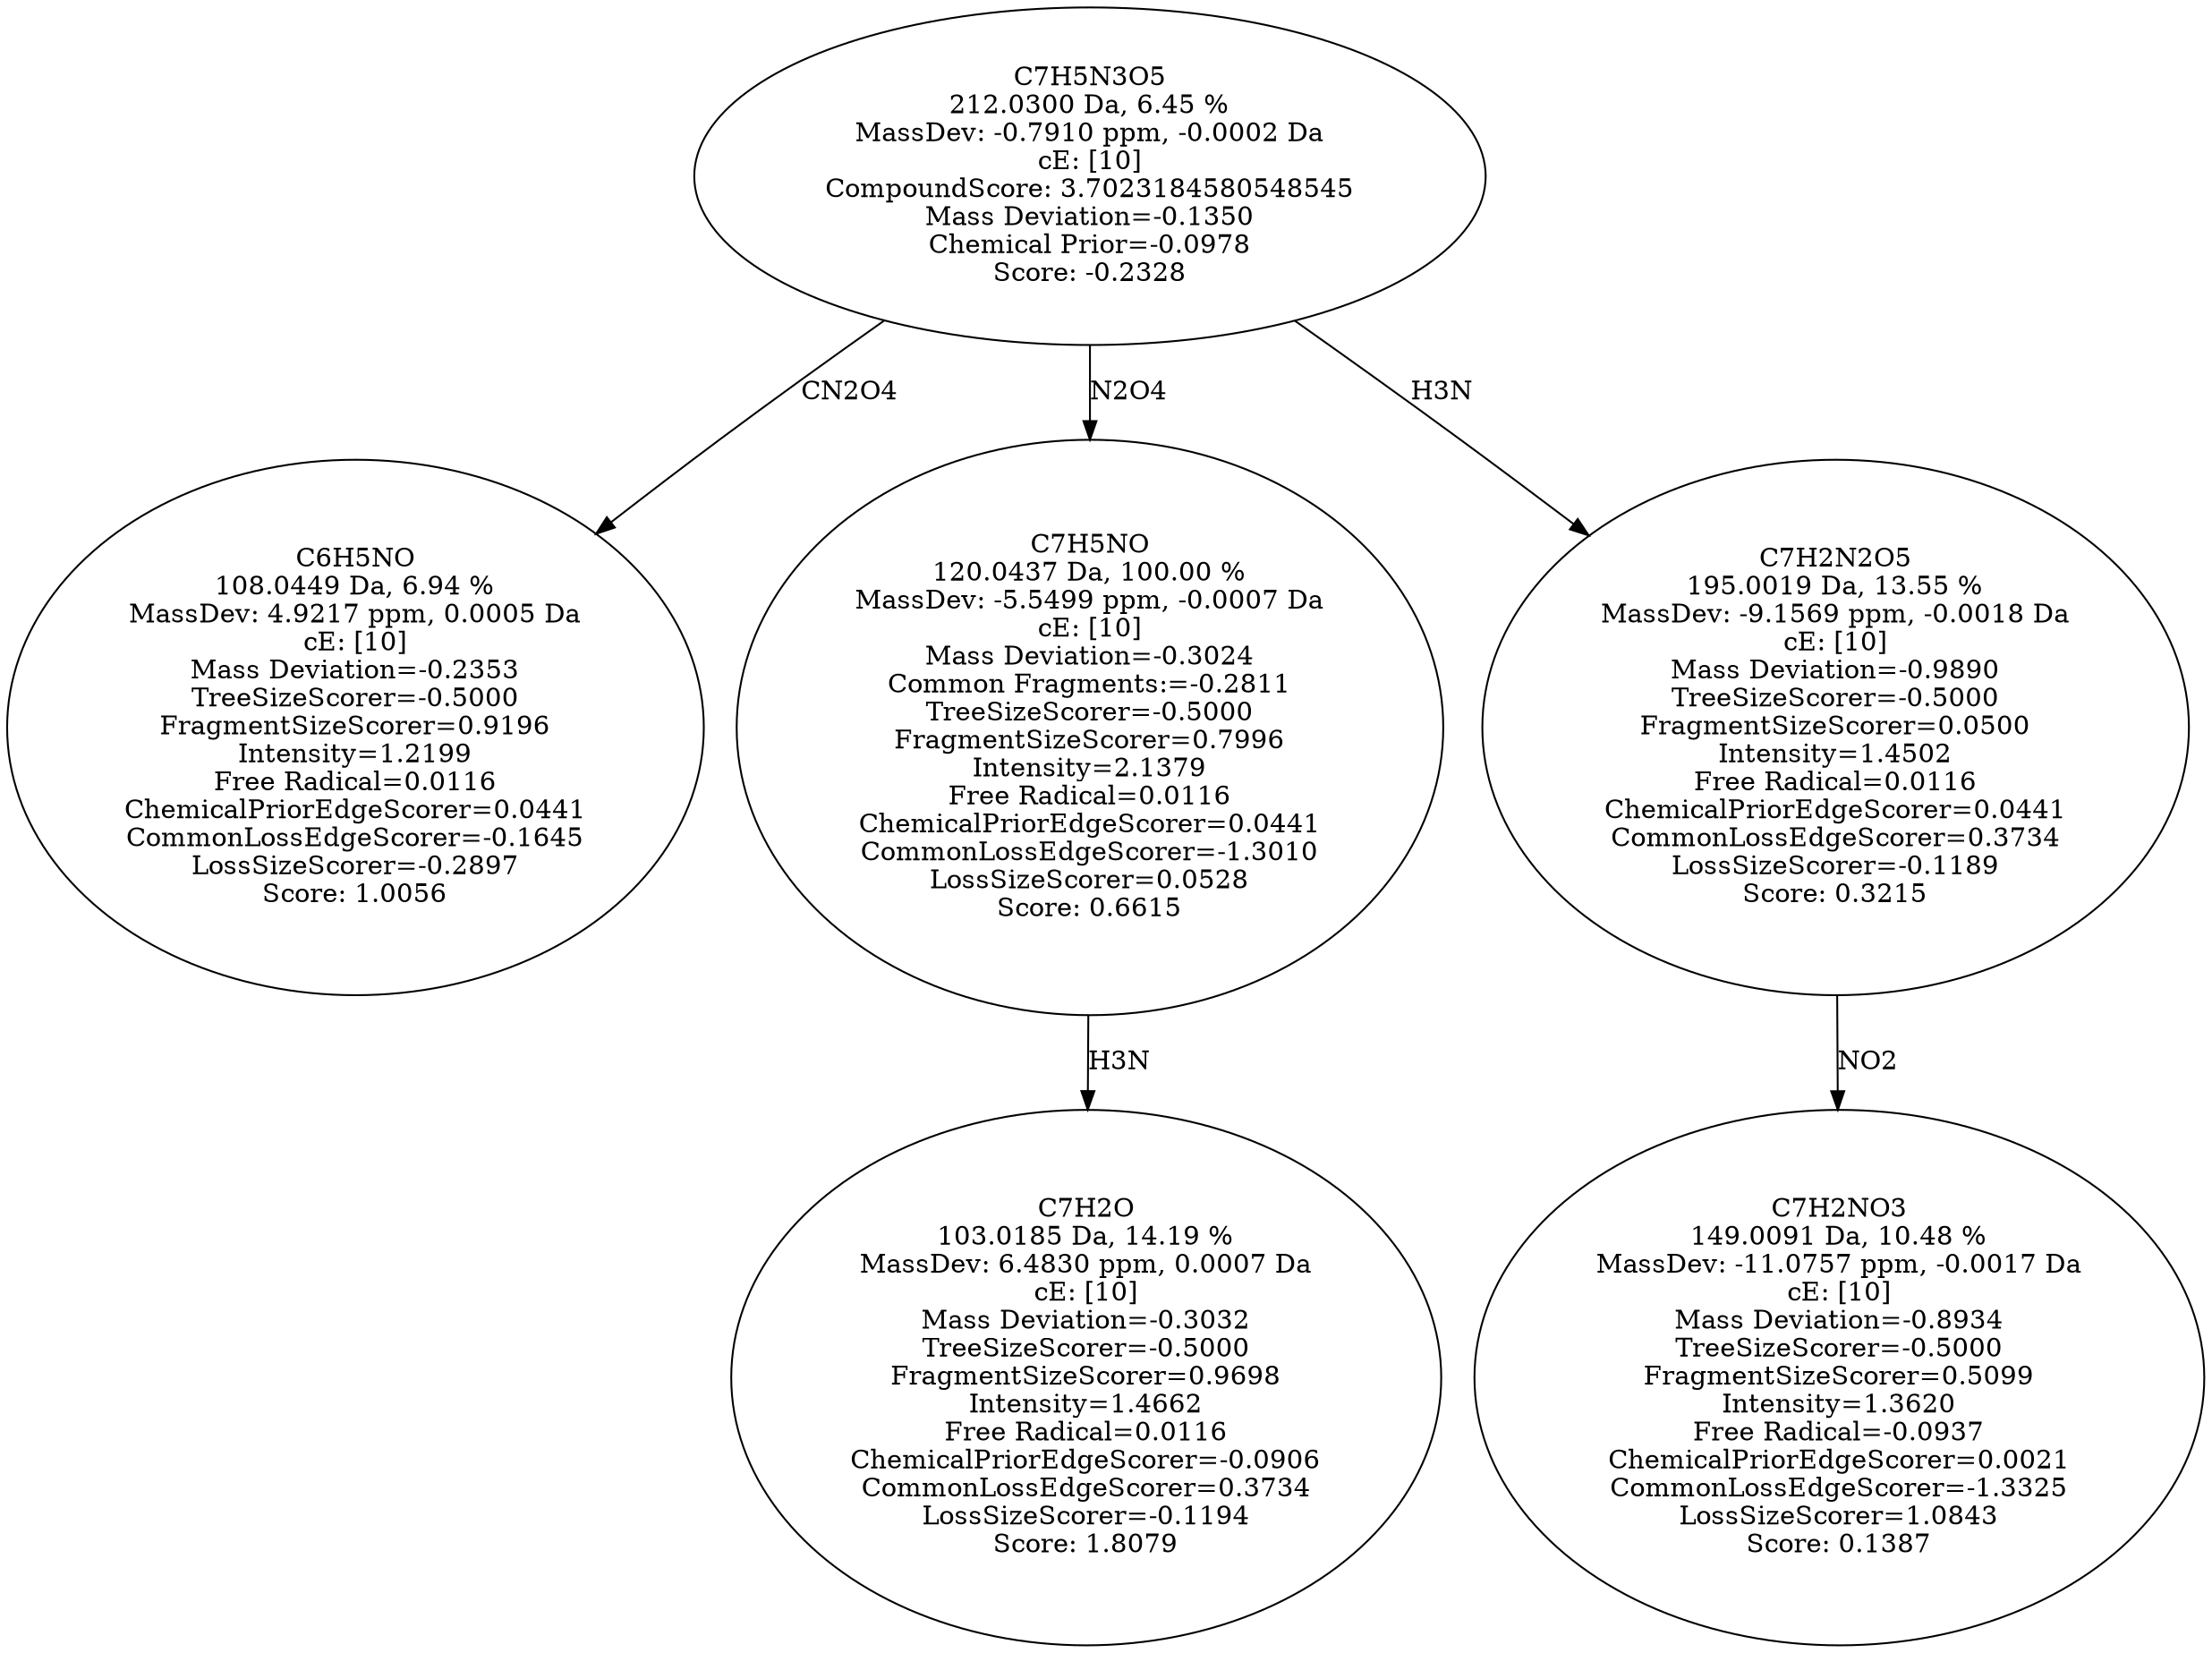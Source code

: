 strict digraph {
v1 [label="C6H5NO\n108.0449 Da, 6.94 %\nMassDev: 4.9217 ppm, 0.0005 Da\ncE: [10]\nMass Deviation=-0.2353\nTreeSizeScorer=-0.5000\nFragmentSizeScorer=0.9196\nIntensity=1.2199\nFree Radical=0.0116\nChemicalPriorEdgeScorer=0.0441\nCommonLossEdgeScorer=-0.1645\nLossSizeScorer=-0.2897\nScore: 1.0056"];
v2 [label="C7H2O\n103.0185 Da, 14.19 %\nMassDev: 6.4830 ppm, 0.0007 Da\ncE: [10]\nMass Deviation=-0.3032\nTreeSizeScorer=-0.5000\nFragmentSizeScorer=0.9698\nIntensity=1.4662\nFree Radical=0.0116\nChemicalPriorEdgeScorer=-0.0906\nCommonLossEdgeScorer=0.3734\nLossSizeScorer=-0.1194\nScore: 1.8079"];
v3 [label="C7H5NO\n120.0437 Da, 100.00 %\nMassDev: -5.5499 ppm, -0.0007 Da\ncE: [10]\nMass Deviation=-0.3024\nCommon Fragments:=-0.2811\nTreeSizeScorer=-0.5000\nFragmentSizeScorer=0.7996\nIntensity=2.1379\nFree Radical=0.0116\nChemicalPriorEdgeScorer=0.0441\nCommonLossEdgeScorer=-1.3010\nLossSizeScorer=0.0528\nScore: 0.6615"];
v4 [label="C7H2NO3\n149.0091 Da, 10.48 %\nMassDev: -11.0757 ppm, -0.0017 Da\ncE: [10]\nMass Deviation=-0.8934\nTreeSizeScorer=-0.5000\nFragmentSizeScorer=0.5099\nIntensity=1.3620\nFree Radical=-0.0937\nChemicalPriorEdgeScorer=0.0021\nCommonLossEdgeScorer=-1.3325\nLossSizeScorer=1.0843\nScore: 0.1387"];
v5 [label="C7H2N2O5\n195.0019 Da, 13.55 %\nMassDev: -9.1569 ppm, -0.0018 Da\ncE: [10]\nMass Deviation=-0.9890\nTreeSizeScorer=-0.5000\nFragmentSizeScorer=0.0500\nIntensity=1.4502\nFree Radical=0.0116\nChemicalPriorEdgeScorer=0.0441\nCommonLossEdgeScorer=0.3734\nLossSizeScorer=-0.1189\nScore: 0.3215"];
v6 [label="C7H5N3O5\n212.0300 Da, 6.45 %\nMassDev: -0.7910 ppm, -0.0002 Da\ncE: [10]\nCompoundScore: 3.7023184580548545\nMass Deviation=-0.1350\nChemical Prior=-0.0978\nScore: -0.2328"];
v6 -> v1 [label="CN2O4"];
v3 -> v2 [label="H3N"];
v6 -> v3 [label="N2O4"];
v5 -> v4 [label="NO2"];
v6 -> v5 [label="H3N"];
}